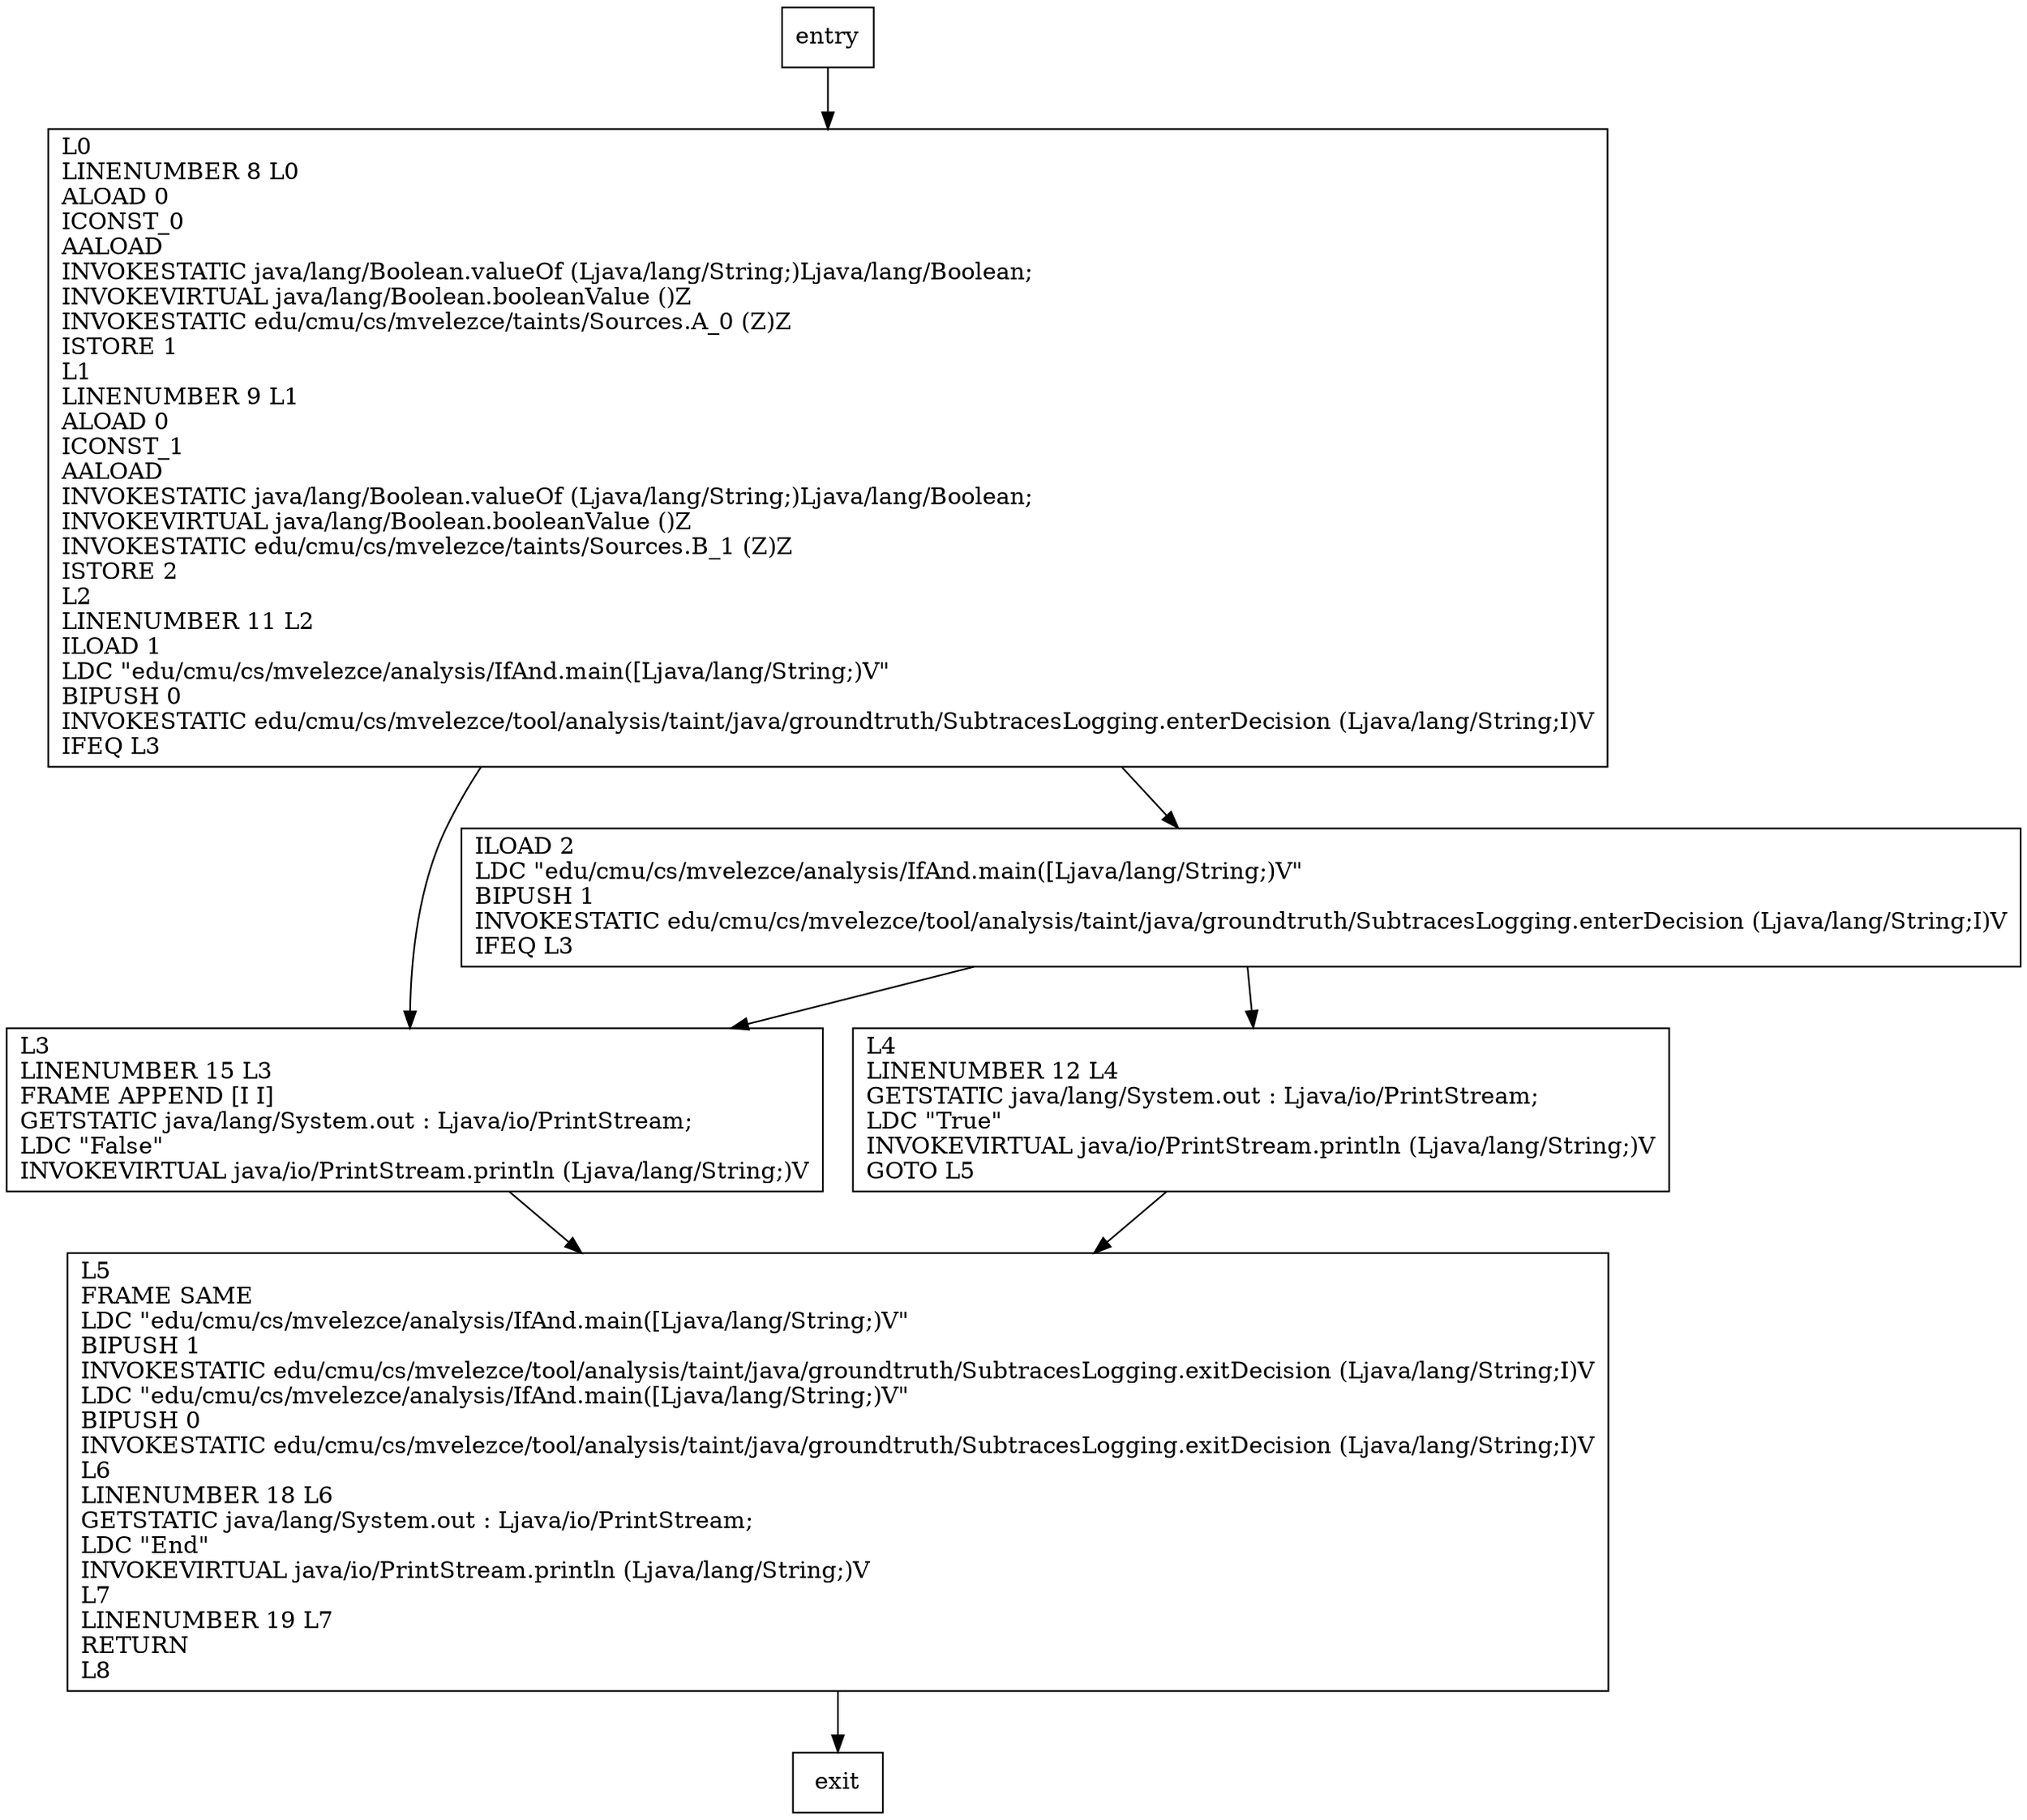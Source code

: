digraph main {
node [shape=record];
873094226 [label="L3\lLINENUMBER 15 L3\lFRAME APPEND [I I]\lGETSTATIC java/lang/System.out : Ljava/io/PrintStream;\lLDC \"False\"\lINVOKEVIRTUAL java/io/PrintStream.println (Ljava/lang/String;)V\l"];
1846152106 [label="L5\lFRAME SAME\lLDC \"edu/cmu/cs/mvelezce/analysis/IfAnd.main([Ljava/lang/String;)V\"\lBIPUSH 1\lINVOKESTATIC edu/cmu/cs/mvelezce/tool/analysis/taint/java/groundtruth/SubtracesLogging.exitDecision (Ljava/lang/String;I)V\lLDC \"edu/cmu/cs/mvelezce/analysis/IfAnd.main([Ljava/lang/String;)V\"\lBIPUSH 0\lINVOKESTATIC edu/cmu/cs/mvelezce/tool/analysis/taint/java/groundtruth/SubtracesLogging.exitDecision (Ljava/lang/String;I)V\lL6\lLINENUMBER 18 L6\lGETSTATIC java/lang/System.out : Ljava/io/PrintStream;\lLDC \"End\"\lINVOKEVIRTUAL java/io/PrintStream.println (Ljava/lang/String;)V\lL7\lLINENUMBER 19 L7\lRETURN\lL8\l"];
358957751 [label="ILOAD 2\lLDC \"edu/cmu/cs/mvelezce/analysis/IfAnd.main([Ljava/lang/String;)V\"\lBIPUSH 1\lINVOKESTATIC edu/cmu/cs/mvelezce/tool/analysis/taint/java/groundtruth/SubtracesLogging.enterDecision (Ljava/lang/String;I)V\lIFEQ L3\l"];
207541630 [label="L0\lLINENUMBER 8 L0\lALOAD 0\lICONST_0\lAALOAD\lINVOKESTATIC java/lang/Boolean.valueOf (Ljava/lang/String;)Ljava/lang/Boolean;\lINVOKEVIRTUAL java/lang/Boolean.booleanValue ()Z\lINVOKESTATIC edu/cmu/cs/mvelezce/taints/Sources.A_0 (Z)Z\lISTORE 1\lL1\lLINENUMBER 9 L1\lALOAD 0\lICONST_1\lAALOAD\lINVOKESTATIC java/lang/Boolean.valueOf (Ljava/lang/String;)Ljava/lang/Boolean;\lINVOKEVIRTUAL java/lang/Boolean.booleanValue ()Z\lINVOKESTATIC edu/cmu/cs/mvelezce/taints/Sources.B_1 (Z)Z\lISTORE 2\lL2\lLINENUMBER 11 L2\lILOAD 1\lLDC \"edu/cmu/cs/mvelezce/analysis/IfAnd.main([Ljava/lang/String;)V\"\lBIPUSH 0\lINVOKESTATIC edu/cmu/cs/mvelezce/tool/analysis/taint/java/groundtruth/SubtracesLogging.enterDecision (Ljava/lang/String;I)V\lIFEQ L3\l"];
344312161 [label="L4\lLINENUMBER 12 L4\lGETSTATIC java/lang/System.out : Ljava/io/PrintStream;\lLDC \"True\"\lINVOKEVIRTUAL java/io/PrintStream.println (Ljava/lang/String;)V\lGOTO L5\l"];
entry;
exit;
entry -> 207541630;
873094226 -> 1846152106;
1846152106 -> exit;
358957751 -> 873094226;
358957751 -> 344312161;
207541630 -> 873094226;
207541630 -> 358957751;
344312161 -> 1846152106;
}
